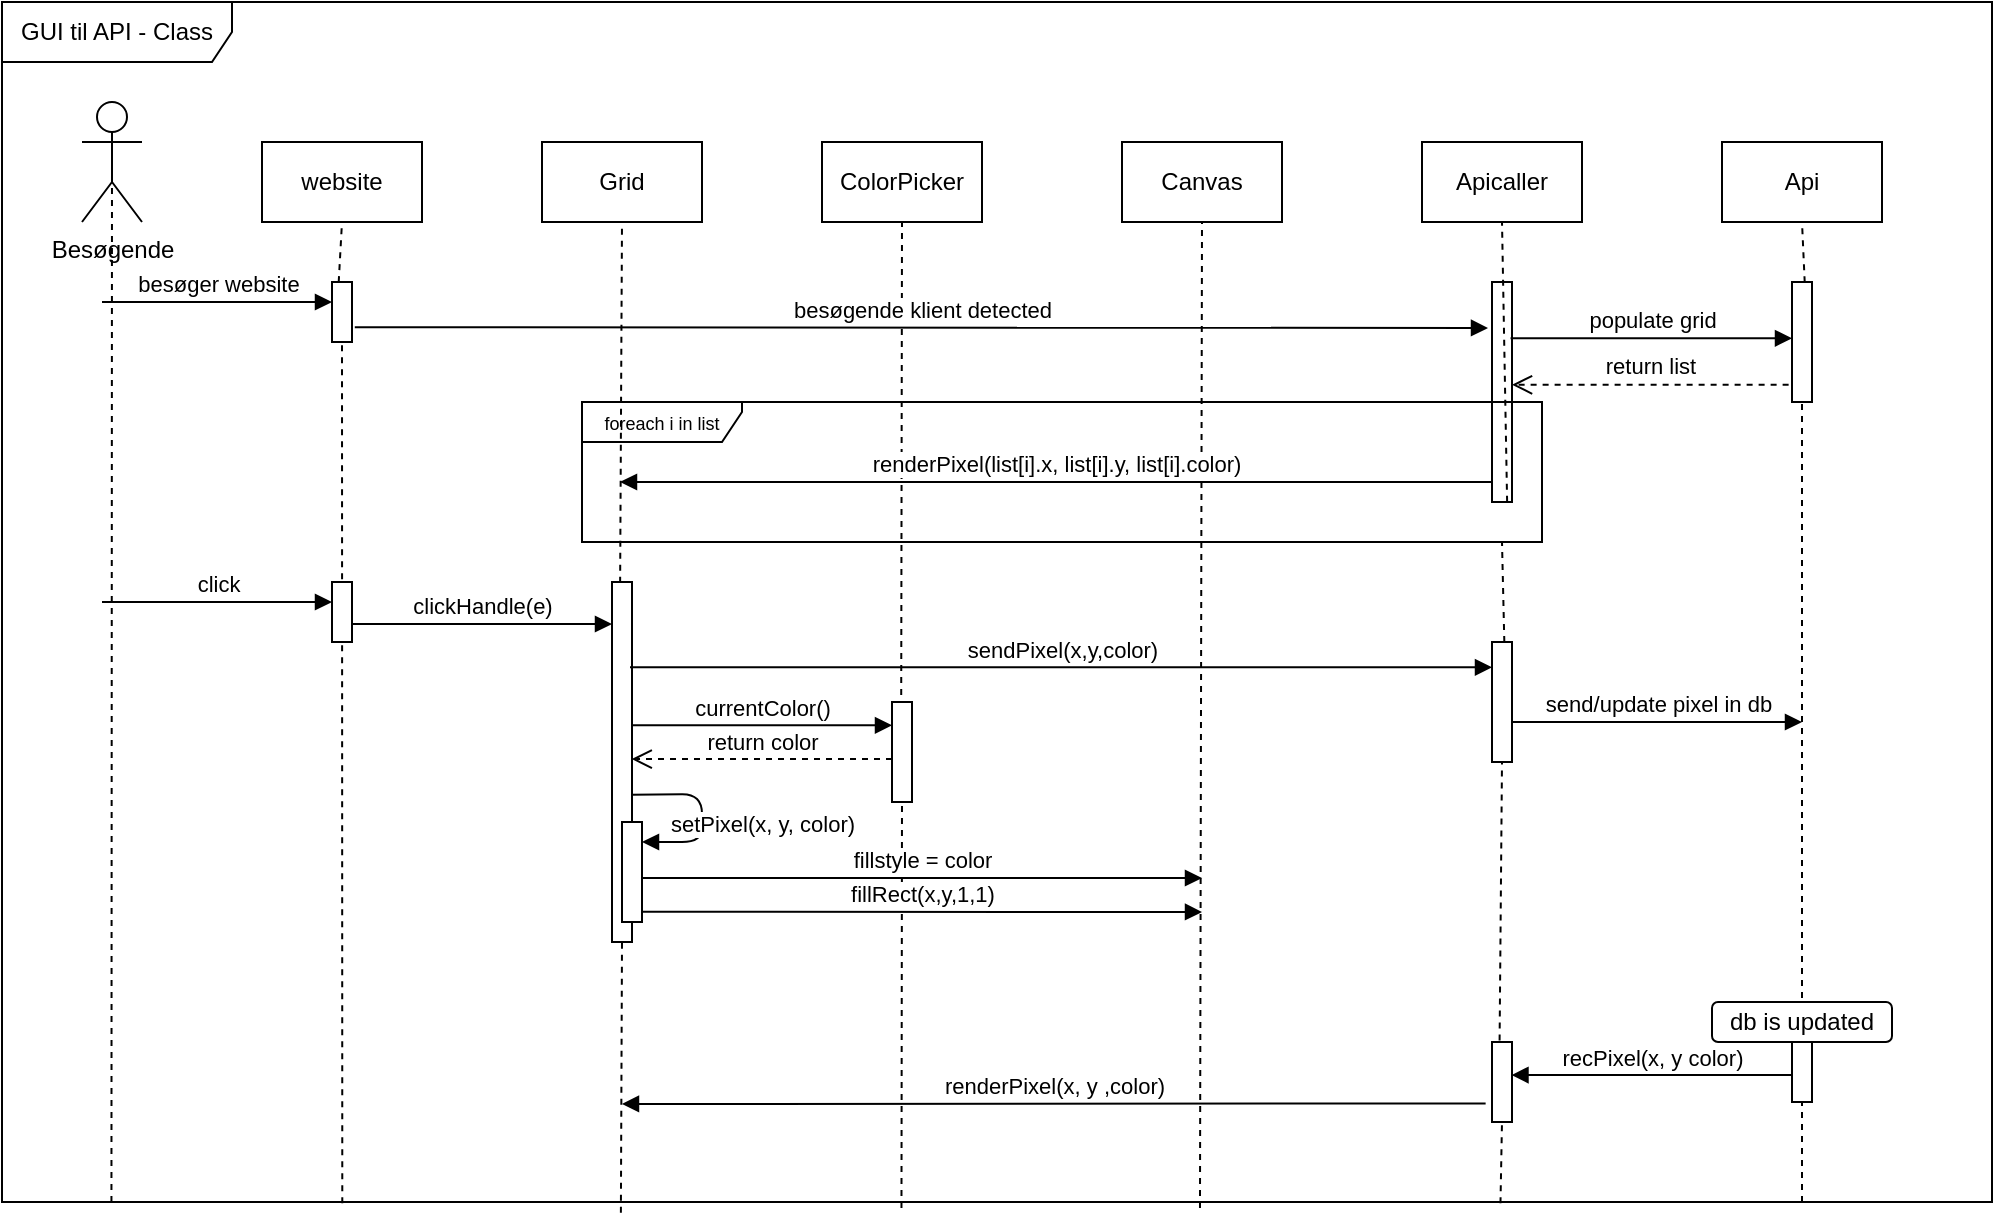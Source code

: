 <mxfile version="13.9.9" type="device"><diagram id="13dLnbAzCg1QGiT2ynH1" name="Page-1"><mxGraphModel dx="1678" dy="1184" grid="1" gridSize="10" guides="1" tooltips="1" connect="1" arrows="1" fold="1" page="1" pageScale="1" pageWidth="850" pageHeight="1100" math="0" shadow="0"><root><mxCell id="0"/><mxCell id="1" parent="0"/><mxCell id="UZEda_1wnErTo36q4eWs-71" value="" style="html=1;points=[];perimeter=orthogonalPerimeter;" vertex="1" parent="1"><mxGeometry x="1935" y="370" width="10" height="110" as="geometry"/></mxCell><mxCell id="UZEda_1wnErTo36q4eWs-35" value="&lt;font style=&quot;font-size: 9px&quot;&gt;foreach i in list&lt;/font&gt;" style="shape=umlFrame;whiteSpace=wrap;html=1;width=80;height=20;" vertex="1" parent="1"><mxGeometry x="1480" y="430" width="480" height="70" as="geometry"/></mxCell><mxCell id="KD5qKNy-8BNx8U-IfC8t-2" value="GUI til API - Class" style="shape=umlFrame;whiteSpace=wrap;html=1;width=115;height=30;" parent="1" vertex="1"><mxGeometry x="1190" y="230" width="995" height="600" as="geometry"/></mxCell><mxCell id="UZEda_1wnErTo36q4eWs-2" value="Besøgende" style="shape=umlActor;verticalLabelPosition=bottom;verticalAlign=top;html=1;outlineConnect=0;" vertex="1" parent="1"><mxGeometry x="1230" y="280" width="30" height="60" as="geometry"/></mxCell><mxCell id="UZEda_1wnErTo36q4eWs-4" value="website" style="rounded=0;whiteSpace=wrap;html=1;" vertex="1" parent="1"><mxGeometry x="1320" y="300" width="80" height="40" as="geometry"/></mxCell><mxCell id="UZEda_1wnErTo36q4eWs-9" value="Grid" style="rounded=0;whiteSpace=wrap;html=1;" vertex="1" parent="1"><mxGeometry x="1460" y="300" width="80" height="40" as="geometry"/></mxCell><mxCell id="UZEda_1wnErTo36q4eWs-10" value="Apicaller" style="rounded=0;whiteSpace=wrap;html=1;" vertex="1" parent="1"><mxGeometry x="1900" y="300" width="80" height="40" as="geometry"/></mxCell><mxCell id="UZEda_1wnErTo36q4eWs-11" value="Api" style="rounded=0;whiteSpace=wrap;html=1;" vertex="1" parent="1"><mxGeometry x="2050" y="300" width="80" height="40" as="geometry"/></mxCell><mxCell id="UZEda_1wnErTo36q4eWs-12" value="ColorPicker" style="rounded=0;whiteSpace=wrap;html=1;" vertex="1" parent="1"><mxGeometry x="1600" y="300" width="80" height="40" as="geometry"/></mxCell><mxCell id="UZEda_1wnErTo36q4eWs-13" value="Canvas" style="rounded=0;whiteSpace=wrap;html=1;" vertex="1" parent="1"><mxGeometry x="1750" y="300" width="80" height="40" as="geometry"/></mxCell><mxCell id="UZEda_1wnErTo36q4eWs-17" value="" style="endArrow=none;dashed=1;html=1;entryX=0.5;entryY=0.5;entryDx=0;entryDy=0;entryPerimeter=0;exitX=0.055;exitY=1;exitDx=0;exitDy=0;exitPerimeter=0;" edge="1" parent="1" source="KD5qKNy-8BNx8U-IfC8t-2" target="UZEda_1wnErTo36q4eWs-2"><mxGeometry width="50" height="50" relative="1" as="geometry"><mxPoint x="1245" y="690" as="sourcePoint"/><mxPoint x="1970" y="550" as="targetPoint"/></mxGeometry></mxCell><mxCell id="UZEda_1wnErTo36q4eWs-18" value="" style="endArrow=none;dashed=1;html=1;entryX=0.5;entryY=1;entryDx=0;entryDy=0;exitX=0.171;exitY=1.001;exitDx=0;exitDy=0;exitPerimeter=0;" edge="1" parent="1" source="UZEda_1wnErTo36q4eWs-26" target="UZEda_1wnErTo36q4eWs-4"><mxGeometry width="50" height="50" relative="1" as="geometry"><mxPoint x="1360" y="690" as="sourcePoint"/><mxPoint x="1255" y="330" as="targetPoint"/></mxGeometry></mxCell><mxCell id="UZEda_1wnErTo36q4eWs-19" value="" style="endArrow=none;dashed=1;html=1;entryX=0.5;entryY=1;entryDx=0;entryDy=0;exitX=0.313;exitY=1.002;exitDx=0;exitDy=0;exitPerimeter=0;" edge="1" parent="1" source="UZEda_1wnErTo36q4eWs-52" target="UZEda_1wnErTo36q4eWs-9"><mxGeometry width="50" height="50" relative="1" as="geometry"><mxPoint x="1500" y="841" as="sourcePoint"/><mxPoint x="1370" y="350" as="targetPoint"/></mxGeometry></mxCell><mxCell id="UZEda_1wnErTo36q4eWs-21" value="" style="endArrow=none;dashed=1;html=1;entryX=0.5;entryY=1;entryDx=0;entryDy=0;exitX=0.452;exitY=1.009;exitDx=0;exitDy=0;exitPerimeter=0;" edge="1" parent="1" source="UZEda_1wnErTo36q4eWs-56" target="UZEda_1wnErTo36q4eWs-12"><mxGeometry width="50" height="50" relative="1" as="geometry"><mxPoint x="1640" y="940" as="sourcePoint"/><mxPoint x="1390" y="370" as="targetPoint"/></mxGeometry></mxCell><mxCell id="UZEda_1wnErTo36q4eWs-22" value="" style="endArrow=none;dashed=1;html=1;entryX=0.5;entryY=1;entryDx=0;entryDy=0;exitX=0.906;exitY=1.001;exitDx=0;exitDy=0;exitPerimeter=0;" edge="1" parent="1" source="UZEda_1wnErTo36q4eWs-25" target="UZEda_1wnErTo36q4eWs-11"><mxGeometry width="50" height="50" relative="1" as="geometry"><mxPoint x="2090" y="690" as="sourcePoint"/><mxPoint x="1400" y="380" as="targetPoint"/></mxGeometry></mxCell><mxCell id="UZEda_1wnErTo36q4eWs-23" value="" style="endArrow=none;dashed=1;html=1;entryX=0.5;entryY=1;entryDx=0;entryDy=0;exitX=0.756;exitY=0.999;exitDx=0;exitDy=0;exitPerimeter=0;" edge="1" parent="1" source="UZEda_1wnErTo36q4eWs-71" target="UZEda_1wnErTo36q4eWs-10"><mxGeometry width="50" height="50" relative="1" as="geometry"><mxPoint x="1940" y="690" as="sourcePoint"/><mxPoint x="1410" y="390" as="targetPoint"/></mxGeometry></mxCell><mxCell id="UZEda_1wnErTo36q4eWs-24" value="" style="endArrow=none;dashed=1;html=1;entryX=0.5;entryY=1;entryDx=0;entryDy=0;exitX=0.602;exitY=1.005;exitDx=0;exitDy=0;exitPerimeter=0;" edge="1" parent="1" source="KD5qKNy-8BNx8U-IfC8t-2" target="UZEda_1wnErTo36q4eWs-13"><mxGeometry width="50" height="50" relative="1" as="geometry"><mxPoint x="1790" y="700" as="sourcePoint"/><mxPoint x="1420" y="400" as="targetPoint"/></mxGeometry></mxCell><mxCell id="UZEda_1wnErTo36q4eWs-26" value="" style="html=1;points=[];perimeter=orthogonalPerimeter;" vertex="1" parent="1"><mxGeometry x="1355" y="370" width="10" height="30" as="geometry"/></mxCell><mxCell id="UZEda_1wnErTo36q4eWs-27" value="" style="endArrow=none;dashed=1;html=1;entryX=0.5;entryY=1;entryDx=0;entryDy=0;exitX=0.171;exitY=1.001;exitDx=0;exitDy=0;exitPerimeter=0;" edge="1" parent="1" source="KD5qKNy-8BNx8U-IfC8t-2" target="UZEda_1wnErTo36q4eWs-26"><mxGeometry width="50" height="50" relative="1" as="geometry"><mxPoint x="1360.145" y="1010.78" as="sourcePoint"/><mxPoint x="1360" y="340" as="targetPoint"/></mxGeometry></mxCell><mxCell id="UZEda_1wnErTo36q4eWs-28" value="besøgende klient detected" style="html=1;verticalAlign=bottom;endArrow=block;exitX=1.14;exitY=0.753;exitDx=0;exitDy=0;exitPerimeter=0;" edge="1" parent="1" source="UZEda_1wnErTo36q4eWs-26"><mxGeometry width="80" relative="1" as="geometry"><mxPoint x="1840" y="410" as="sourcePoint"/><mxPoint x="1933" y="393" as="targetPoint"/></mxGeometry></mxCell><mxCell id="UZEda_1wnErTo36q4eWs-29" value="besøger website" style="html=1;verticalAlign=bottom;endArrow=block;" edge="1" parent="1" target="UZEda_1wnErTo36q4eWs-26"><mxGeometry width="80" relative="1" as="geometry"><mxPoint x="1240" y="380" as="sourcePoint"/><mxPoint x="1360" y="380" as="targetPoint"/><Array as="points"><mxPoint x="1300" y="380"/></Array></mxGeometry></mxCell><mxCell id="UZEda_1wnErTo36q4eWs-25" value="" style="html=1;points=[];perimeter=orthogonalPerimeter;" vertex="1" parent="1"><mxGeometry x="2085" y="370" width="10" height="60" as="geometry"/></mxCell><mxCell id="UZEda_1wnErTo36q4eWs-30" value="" style="endArrow=none;dashed=1;html=1;entryX=0.5;entryY=1;entryDx=0;entryDy=0;" edge="1" parent="1" source="UZEda_1wnErTo36q4eWs-63" target="UZEda_1wnErTo36q4eWs-25"><mxGeometry width="50" height="50" relative="1" as="geometry"><mxPoint x="2091.47" y="1010.78" as="sourcePoint"/><mxPoint x="2090" y="340" as="targetPoint"/></mxGeometry></mxCell><mxCell id="UZEda_1wnErTo36q4eWs-31" value="return list" style="html=1;verticalAlign=bottom;endArrow=open;dashed=1;endSize=8;exitX=-0.169;exitY=0.857;exitDx=0;exitDy=0;exitPerimeter=0;" edge="1" parent="1" source="UZEda_1wnErTo36q4eWs-25" target="UZEda_1wnErTo36q4eWs-71"><mxGeometry relative="1" as="geometry"><mxPoint x="2084" y="420" as="sourcePoint"/><mxPoint x="1970" y="440" as="targetPoint"/></mxGeometry></mxCell><mxCell id="UZEda_1wnErTo36q4eWs-33" value="" style="endArrow=none;dashed=1;html=1;entryX=0.5;entryY=1;entryDx=0;entryDy=0;exitX=0.756;exitY=0.999;exitDx=0;exitDy=0;exitPerimeter=0;" edge="1" parent="1" source="UZEda_1wnErTo36q4eWs-42"><mxGeometry width="50" height="50" relative="1" as="geometry"><mxPoint x="1942.22" y="1009.22" as="sourcePoint"/><mxPoint x="1940" y="500" as="targetPoint"/></mxGeometry></mxCell><mxCell id="UZEda_1wnErTo36q4eWs-36" value="renderPixel(list[i].x, list[i].y, list[i].color)" style="html=1;verticalAlign=bottom;endArrow=block;" edge="1" parent="1" source="UZEda_1wnErTo36q4eWs-71"><mxGeometry width="80" relative="1" as="geometry"><mxPoint x="1936.53" y="482.15" as="sourcePoint"/><mxPoint x="1499" y="470" as="targetPoint"/></mxGeometry></mxCell><mxCell id="UZEda_1wnErTo36q4eWs-39" value="" style="html=1;points=[];perimeter=orthogonalPerimeter;" vertex="1" parent="1"><mxGeometry x="1355" y="520" width="10" height="30" as="geometry"/></mxCell><mxCell id="UZEda_1wnErTo36q4eWs-40" value="clickHandle(e)" style="html=1;verticalAlign=bottom;endArrow=block;exitX=0.98;exitY=0.7;exitDx=0;exitDy=0;exitPerimeter=0;" edge="1" parent="1" source="UZEda_1wnErTo36q4eWs-39" target="UZEda_1wnErTo36q4eWs-52"><mxGeometry width="80" relative="1" as="geometry"><mxPoint x="1840" y="560" as="sourcePoint"/><mxPoint x="1920" y="560" as="targetPoint"/></mxGeometry></mxCell><mxCell id="UZEda_1wnErTo36q4eWs-41" value="click" style="html=1;verticalAlign=bottom;endArrow=block;" edge="1" parent="1" target="UZEda_1wnErTo36q4eWs-39"><mxGeometry width="80" relative="1" as="geometry"><mxPoint x="1240" y="530" as="sourcePoint"/><mxPoint x="1360" y="530" as="targetPoint"/></mxGeometry></mxCell><mxCell id="UZEda_1wnErTo36q4eWs-47" value="currentColor()" style="html=1;verticalAlign=bottom;endArrow=block;exitX=1.02;exitY=0.398;exitDx=0;exitDy=0;exitPerimeter=0;" edge="1" parent="1" source="UZEda_1wnErTo36q4eWs-52" target="UZEda_1wnErTo36q4eWs-56"><mxGeometry width="80" relative="1" as="geometry"><mxPoint x="1936.53" y="622.15" as="sourcePoint"/><mxPoint x="1600" y="591" as="targetPoint"/></mxGeometry></mxCell><mxCell id="UZEda_1wnErTo36q4eWs-42" value="" style="html=1;points=[];perimeter=orthogonalPerimeter;" vertex="1" parent="1"><mxGeometry x="1935" y="550" width="10" height="60" as="geometry"/></mxCell><mxCell id="UZEda_1wnErTo36q4eWs-48" value="" style="endArrow=none;dashed=1;html=1;entryX=0.5;entryY=1;entryDx=0;entryDy=0;exitX=0.38;exitY=-0.019;exitDx=0;exitDy=0;exitPerimeter=0;" edge="1" parent="1" source="UZEda_1wnErTo36q4eWs-67" target="UZEda_1wnErTo36q4eWs-42"><mxGeometry width="50" height="50" relative="1" as="geometry"><mxPoint x="1942.22" y="979.22" as="sourcePoint"/><mxPoint x="1940" y="460" as="targetPoint"/></mxGeometry></mxCell><mxCell id="UZEda_1wnErTo36q4eWs-50" value="send/update pixel in db" style="html=1;verticalAlign=bottom;endArrow=block;" edge="1" parent="1" source="UZEda_1wnErTo36q4eWs-42"><mxGeometry width="80" relative="1" as="geometry"><mxPoint x="1374.29" y="370" as="sourcePoint"/><mxPoint x="2090" y="590" as="targetPoint"/></mxGeometry></mxCell><mxCell id="UZEda_1wnErTo36q4eWs-52" value="" style="html=1;points=[];perimeter=orthogonalPerimeter;" vertex="1" parent="1"><mxGeometry x="1495" y="520" width="10" height="180" as="geometry"/></mxCell><mxCell id="UZEda_1wnErTo36q4eWs-53" value="" style="endArrow=none;dashed=1;html=1;entryX=0.5;entryY=1;entryDx=0;entryDy=0;exitX=0.311;exitY=1.009;exitDx=0;exitDy=0;exitPerimeter=0;" edge="1" parent="1" source="KD5qKNy-8BNx8U-IfC8t-2" target="UZEda_1wnErTo36q4eWs-52"><mxGeometry width="50" height="50" relative="1" as="geometry"><mxPoint x="1501.435" y="851.3" as="sourcePoint"/><mxPoint x="1500" y="310" as="targetPoint"/></mxGeometry></mxCell><mxCell id="UZEda_1wnErTo36q4eWs-54" value="sendPixel(x,y,color)" style="html=1;verticalAlign=bottom;endArrow=block;exitX=0.9;exitY=0.237;exitDx=0;exitDy=0;exitPerimeter=0;" edge="1" parent="1" source="UZEda_1wnErTo36q4eWs-52" target="UZEda_1wnErTo36q4eWs-42"><mxGeometry width="80" relative="1" as="geometry"><mxPoint x="1510" y="560" as="sourcePoint"/><mxPoint x="1505" y="551" as="targetPoint"/></mxGeometry></mxCell><mxCell id="UZEda_1wnErTo36q4eWs-55" value="return color" style="html=1;verticalAlign=bottom;endArrow=open;dashed=1;endSize=8;entryX=0.986;entryY=0.492;entryDx=0;entryDy=0;entryPerimeter=0;" edge="1" parent="1" source="UZEda_1wnErTo36q4eWs-56" target="UZEda_1wnErTo36q4eWs-52"><mxGeometry relative="1" as="geometry"><mxPoint x="1600" y="609" as="sourcePoint"/><mxPoint x="1375.0" y="390" as="targetPoint"/></mxGeometry></mxCell><mxCell id="UZEda_1wnErTo36q4eWs-56" value="" style="html=1;points=[];perimeter=orthogonalPerimeter;" vertex="1" parent="1"><mxGeometry x="1635" y="580" width="10" height="50" as="geometry"/></mxCell><mxCell id="UZEda_1wnErTo36q4eWs-57" value="" style="endArrow=none;dashed=1;html=1;entryX=0.5;entryY=1;entryDx=0;entryDy=0;exitX=0.452;exitY=1.005;exitDx=0;exitDy=0;exitPerimeter=0;" edge="1" parent="1" source="KD5qKNy-8BNx8U-IfC8t-2" target="UZEda_1wnErTo36q4eWs-56"><mxGeometry width="50" height="50" relative="1" as="geometry"><mxPoint x="1639.74" y="855.85" as="sourcePoint"/><mxPoint x="1640" y="310" as="targetPoint"/></mxGeometry></mxCell><mxCell id="UZEda_1wnErTo36q4eWs-58" value="" style="html=1;points=[];perimeter=orthogonalPerimeter;" vertex="1" parent="1"><mxGeometry x="1500" y="640" width="10" height="50" as="geometry"/></mxCell><mxCell id="UZEda_1wnErTo36q4eWs-60" value="setPixel(x, y, color)" style="html=1;verticalAlign=bottom;endArrow=block;exitX=0.953;exitY=0.591;exitDx=0;exitDy=0;exitPerimeter=0;" edge="1" parent="1" source="UZEda_1wnErTo36q4eWs-52" target="UZEda_1wnErTo36q4eWs-58"><mxGeometry x="0.329" y="-30" width="80" relative="1" as="geometry"><mxPoint x="1515.2" y="601.64" as="sourcePoint"/><mxPoint x="1645" y="601.64" as="targetPoint"/><Array as="points"><mxPoint x="1540" y="626"/><mxPoint x="1540" y="650"/></Array><mxPoint x="30" y="30" as="offset"/></mxGeometry></mxCell><mxCell id="UZEda_1wnErTo36q4eWs-61" value="fillstyle = color" style="html=1;verticalAlign=bottom;endArrow=block;" edge="1" parent="1" source="UZEda_1wnErTo36q4eWs-58"><mxGeometry width="80" relative="1" as="geometry"><mxPoint x="1374.8" y="551" as="sourcePoint"/><mxPoint x="1790" y="668" as="targetPoint"/></mxGeometry></mxCell><mxCell id="UZEda_1wnErTo36q4eWs-62" value="fillRect(x,y,1,1)" style="html=1;verticalAlign=bottom;endArrow=block;exitX=0.954;exitY=0.897;exitDx=0;exitDy=0;exitPerimeter=0;" edge="1" parent="1" source="UZEda_1wnErTo36q4eWs-58"><mxGeometry width="80" relative="1" as="geometry"><mxPoint x="1524.33" y="678.0" as="sourcePoint"/><mxPoint x="1790" y="685" as="targetPoint"/><Array as="points"/></mxGeometry></mxCell><mxCell id="UZEda_1wnErTo36q4eWs-63" value="" style="html=1;points=[];perimeter=orthogonalPerimeter;" vertex="1" parent="1"><mxGeometry x="2085" y="740" width="10" height="40" as="geometry"/></mxCell><mxCell id="UZEda_1wnErTo36q4eWs-64" value="" style="endArrow=none;dashed=1;html=1;entryX=0.5;entryY=1;entryDx=0;entryDy=0;" edge="1" parent="1" target="UZEda_1wnErTo36q4eWs-63"><mxGeometry width="50" height="50" relative="1" as="geometry"><mxPoint x="2090" y="830" as="sourcePoint"/><mxPoint x="2090" y="400" as="targetPoint"/></mxGeometry></mxCell><mxCell id="UZEda_1wnErTo36q4eWs-65" value="db is updated" style="rounded=1;whiteSpace=wrap;html=1;" vertex="1" parent="1"><mxGeometry x="2045" y="730" width="90" height="20" as="geometry"/></mxCell><mxCell id="UZEda_1wnErTo36q4eWs-66" value="recPixel(x, y color)" style="html=1;verticalAlign=bottom;endArrow=block;entryX=0.974;entryY=0.413;entryDx=0;entryDy=0;entryPerimeter=0;" edge="1" parent="1" source="UZEda_1wnErTo36q4eWs-63" target="UZEda_1wnErTo36q4eWs-67"><mxGeometry width="80" relative="1" as="geometry"><mxPoint x="2084" y="760" as="sourcePoint"/><mxPoint x="1950" y="770" as="targetPoint"/></mxGeometry></mxCell><mxCell id="UZEda_1wnErTo36q4eWs-67" value="" style="html=1;points=[];perimeter=orthogonalPerimeter;" vertex="1" parent="1"><mxGeometry x="1935" y="750" width="10" height="40" as="geometry"/></mxCell><mxCell id="UZEda_1wnErTo36q4eWs-68" value="" style="endArrow=none;dashed=1;html=1;entryX=0.5;entryY=1;entryDx=0;entryDy=0;exitX=0.753;exitY=1.001;exitDx=0;exitDy=0;exitPerimeter=0;" edge="1" parent="1" source="KD5qKNy-8BNx8U-IfC8t-2" target="UZEda_1wnErTo36q4eWs-67"><mxGeometry width="50" height="50" relative="1" as="geometry"><mxPoint x="1939.235" y="853.25" as="sourcePoint"/><mxPoint x="1940" y="610" as="targetPoint"/></mxGeometry></mxCell><mxCell id="UZEda_1wnErTo36q4eWs-69" value="renderPixel(x, y ,color)" style="html=1;verticalAlign=bottom;endArrow=block;exitX=-0.318;exitY=0.768;exitDx=0;exitDy=0;exitPerimeter=0;" edge="1" parent="1" source="UZEda_1wnErTo36q4eWs-67"><mxGeometry width="80" relative="1" as="geometry"><mxPoint x="2094" y="770" as="sourcePoint"/><mxPoint x="1500" y="781" as="targetPoint"/></mxGeometry></mxCell><mxCell id="UZEda_1wnErTo36q4eWs-74" value="populate grid" style="html=1;verticalAlign=bottom;endArrow=block;exitX=0.928;exitY=0.256;exitDx=0;exitDy=0;exitPerimeter=0;" edge="1" parent="1" source="UZEda_1wnErTo36q4eWs-71" target="UZEda_1wnErTo36q4eWs-25"><mxGeometry width="80" relative="1" as="geometry"><mxPoint x="1947" y="389" as="sourcePoint"/><mxPoint x="2090" y="399" as="targetPoint"/></mxGeometry></mxCell></root></mxGraphModel></diagram></mxfile>